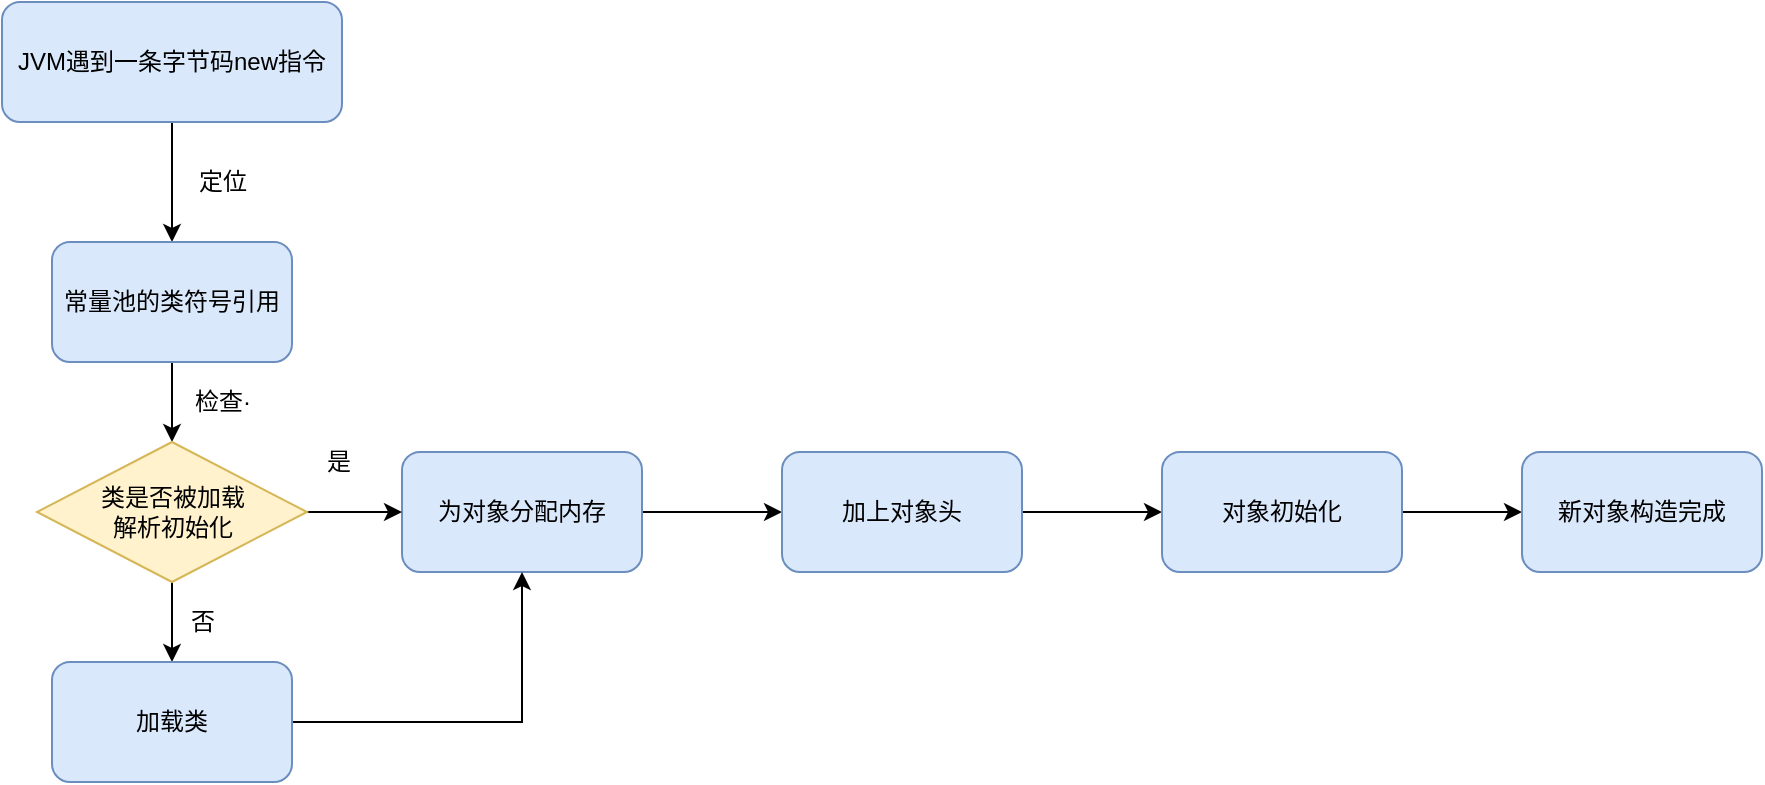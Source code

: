 <mxfile version="16.6.4" type="github">
  <diagram id="3hGGi2KenYFJIGx59sBQ" name="第 1 页">
    <mxGraphModel dx="1038" dy="556" grid="1" gridSize="10" guides="1" tooltips="1" connect="1" arrows="1" fold="1" page="1" pageScale="1" pageWidth="1654" pageHeight="2336" math="0" shadow="0">
      <root>
        <mxCell id="0" />
        <mxCell id="1" parent="0" />
        <mxCell id="_sPpC_jugNxrVp6EQbfQ-4" style="edgeStyle=orthogonalEdgeStyle;rounded=0;orthogonalLoop=1;jettySize=auto;html=1;exitX=0.5;exitY=1;exitDx=0;exitDy=0;entryX=0.5;entryY=0;entryDx=0;entryDy=0;" edge="1" parent="1" source="_sPpC_jugNxrVp6EQbfQ-2" target="_sPpC_jugNxrVp6EQbfQ-3">
          <mxGeometry relative="1" as="geometry" />
        </mxCell>
        <mxCell id="_sPpC_jugNxrVp6EQbfQ-2" value="JVM遇到一条字节码new指令" style="rounded=1;whiteSpace=wrap;html=1;fillColor=#dae8fc;strokeColor=#6c8ebf;" vertex="1" parent="1">
          <mxGeometry x="160" y="50" width="170" height="60" as="geometry" />
        </mxCell>
        <mxCell id="_sPpC_jugNxrVp6EQbfQ-8" style="edgeStyle=orthogonalEdgeStyle;rounded=0;orthogonalLoop=1;jettySize=auto;html=1;entryX=0.5;entryY=0;entryDx=0;entryDy=0;" edge="1" parent="1" source="_sPpC_jugNxrVp6EQbfQ-3" target="_sPpC_jugNxrVp6EQbfQ-7">
          <mxGeometry relative="1" as="geometry" />
        </mxCell>
        <mxCell id="_sPpC_jugNxrVp6EQbfQ-3" value="常量池的类符号引用" style="rounded=1;whiteSpace=wrap;html=1;fillColor=#dae8fc;strokeColor=#6c8ebf;" vertex="1" parent="1">
          <mxGeometry x="185" y="170" width="120" height="60" as="geometry" />
        </mxCell>
        <mxCell id="_sPpC_jugNxrVp6EQbfQ-5" value="定位" style="text;html=1;align=center;verticalAlign=middle;resizable=0;points=[];autosize=1;strokeColor=none;fillColor=none;" vertex="1" parent="1">
          <mxGeometry x="250" y="130" width="40" height="20" as="geometry" />
        </mxCell>
        <mxCell id="_sPpC_jugNxrVp6EQbfQ-19" style="edgeStyle=orthogonalEdgeStyle;rounded=0;orthogonalLoop=1;jettySize=auto;html=1;exitX=1;exitY=0.5;exitDx=0;exitDy=0;entryX=0;entryY=0.5;entryDx=0;entryDy=0;" edge="1" parent="1" source="_sPpC_jugNxrVp6EQbfQ-6" target="_sPpC_jugNxrVp6EQbfQ-17">
          <mxGeometry relative="1" as="geometry" />
        </mxCell>
        <mxCell id="_sPpC_jugNxrVp6EQbfQ-6" value="为对象分配内存" style="rounded=1;whiteSpace=wrap;html=1;fillColor=#dae8fc;strokeColor=#6c8ebf;" vertex="1" parent="1">
          <mxGeometry x="360" y="275" width="120" height="60" as="geometry" />
        </mxCell>
        <mxCell id="_sPpC_jugNxrVp6EQbfQ-10" style="edgeStyle=orthogonalEdgeStyle;rounded=0;orthogonalLoop=1;jettySize=auto;html=1;" edge="1" parent="1" source="_sPpC_jugNxrVp6EQbfQ-7" target="_sPpC_jugNxrVp6EQbfQ-6">
          <mxGeometry relative="1" as="geometry" />
        </mxCell>
        <mxCell id="_sPpC_jugNxrVp6EQbfQ-14" style="edgeStyle=orthogonalEdgeStyle;rounded=0;orthogonalLoop=1;jettySize=auto;html=1;exitX=0.5;exitY=1;exitDx=0;exitDy=0;entryX=0.5;entryY=0;entryDx=0;entryDy=0;" edge="1" parent="1" source="_sPpC_jugNxrVp6EQbfQ-7" target="_sPpC_jugNxrVp6EQbfQ-12">
          <mxGeometry relative="1" as="geometry" />
        </mxCell>
        <mxCell id="_sPpC_jugNxrVp6EQbfQ-7" value="类是否被加载&lt;br&gt;解析初始化" style="rhombus;whiteSpace=wrap;html=1;fillColor=#fff2cc;strokeColor=#d6b656;" vertex="1" parent="1">
          <mxGeometry x="177.5" y="270" width="135" height="70" as="geometry" />
        </mxCell>
        <mxCell id="_sPpC_jugNxrVp6EQbfQ-9" value="检查·" style="text;html=1;align=center;verticalAlign=middle;resizable=0;points=[];autosize=1;strokeColor=none;fillColor=none;" vertex="1" parent="1">
          <mxGeometry x="250" y="240" width="40" height="20" as="geometry" />
        </mxCell>
        <mxCell id="_sPpC_jugNxrVp6EQbfQ-11" value="是" style="text;html=1;align=center;verticalAlign=middle;resizable=0;points=[];autosize=1;strokeColor=none;fillColor=none;" vertex="1" parent="1">
          <mxGeometry x="312.5" y="270" width="30" height="20" as="geometry" />
        </mxCell>
        <mxCell id="_sPpC_jugNxrVp6EQbfQ-15" style="edgeStyle=orthogonalEdgeStyle;rounded=0;orthogonalLoop=1;jettySize=auto;html=1;exitX=1;exitY=0.5;exitDx=0;exitDy=0;entryX=0.5;entryY=1;entryDx=0;entryDy=0;" edge="1" parent="1" source="_sPpC_jugNxrVp6EQbfQ-12" target="_sPpC_jugNxrVp6EQbfQ-6">
          <mxGeometry relative="1" as="geometry">
            <mxPoint x="330" y="310" as="targetPoint" />
          </mxGeometry>
        </mxCell>
        <mxCell id="_sPpC_jugNxrVp6EQbfQ-12" value="加载类" style="rounded=1;whiteSpace=wrap;html=1;fillColor=#dae8fc;strokeColor=#6c8ebf;" vertex="1" parent="1">
          <mxGeometry x="185" y="380" width="120" height="60" as="geometry" />
        </mxCell>
        <mxCell id="_sPpC_jugNxrVp6EQbfQ-20" style="edgeStyle=orthogonalEdgeStyle;rounded=0;orthogonalLoop=1;jettySize=auto;html=1;entryX=0;entryY=0.5;entryDx=0;entryDy=0;" edge="1" parent="1" source="_sPpC_jugNxrVp6EQbfQ-17" target="_sPpC_jugNxrVp6EQbfQ-18">
          <mxGeometry relative="1" as="geometry" />
        </mxCell>
        <mxCell id="_sPpC_jugNxrVp6EQbfQ-17" value="加上对象头" style="rounded=1;whiteSpace=wrap;html=1;fillColor=#dae8fc;strokeColor=#6c8ebf;" vertex="1" parent="1">
          <mxGeometry x="550" y="275" width="120" height="60" as="geometry" />
        </mxCell>
        <mxCell id="_sPpC_jugNxrVp6EQbfQ-22" value="" style="edgeStyle=orthogonalEdgeStyle;rounded=0;orthogonalLoop=1;jettySize=auto;html=1;" edge="1" parent="1" source="_sPpC_jugNxrVp6EQbfQ-18" target="_sPpC_jugNxrVp6EQbfQ-21">
          <mxGeometry relative="1" as="geometry" />
        </mxCell>
        <mxCell id="_sPpC_jugNxrVp6EQbfQ-18" value="对象初始化" style="rounded=1;whiteSpace=wrap;html=1;fillColor=#dae8fc;strokeColor=#6c8ebf;" vertex="1" parent="1">
          <mxGeometry x="740" y="275" width="120" height="60" as="geometry" />
        </mxCell>
        <mxCell id="_sPpC_jugNxrVp6EQbfQ-21" value="新对象构造完成" style="rounded=1;whiteSpace=wrap;html=1;fillColor=#dae8fc;strokeColor=#6c8ebf;" vertex="1" parent="1">
          <mxGeometry x="920" y="275" width="120" height="60" as="geometry" />
        </mxCell>
        <mxCell id="_sPpC_jugNxrVp6EQbfQ-23" value="否" style="text;html=1;align=center;verticalAlign=middle;resizable=0;points=[];autosize=1;strokeColor=none;fillColor=none;" vertex="1" parent="1">
          <mxGeometry x="245" y="350" width="30" height="20" as="geometry" />
        </mxCell>
      </root>
    </mxGraphModel>
  </diagram>
</mxfile>
